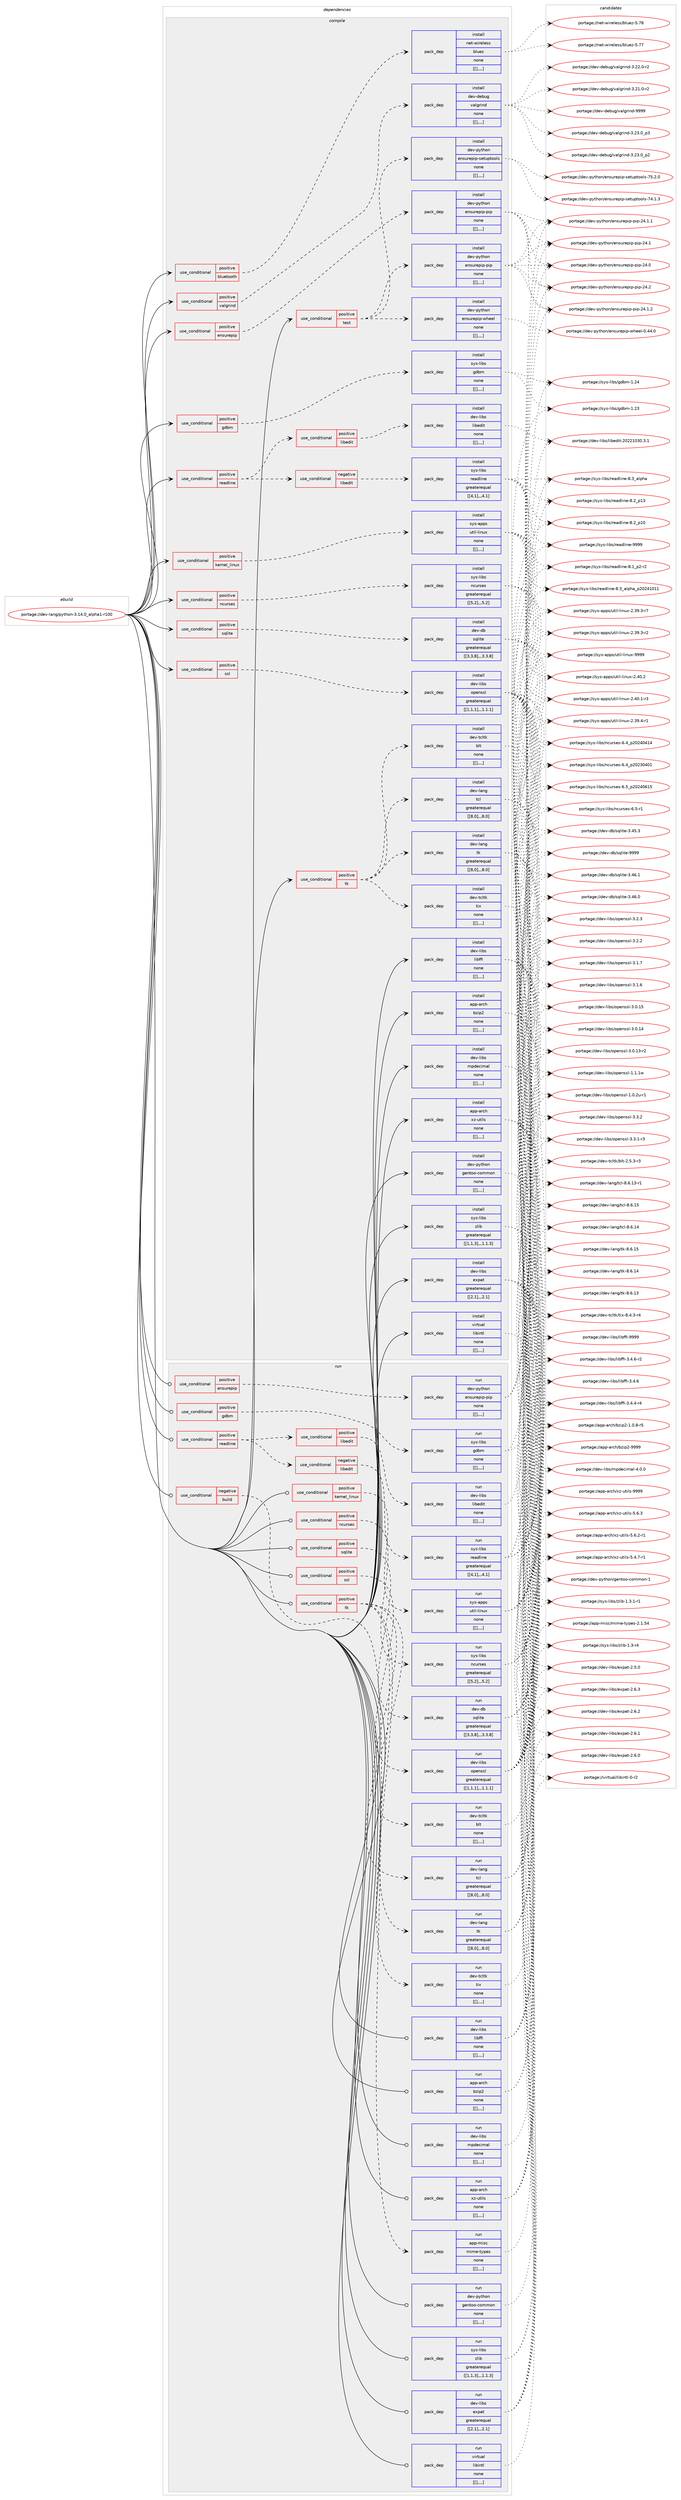 digraph prolog {

# *************
# Graph options
# *************

newrank=true;
concentrate=true;
compound=true;
graph [rankdir=LR,fontname=Helvetica,fontsize=10,ranksep=1.5];#, ranksep=2.5, nodesep=0.2];
edge  [arrowhead=vee];
node  [fontname=Helvetica,fontsize=10];

# **********
# The ebuild
# **********

subgraph cluster_leftcol {
color=gray;
label=<<i>ebuild</i>>;
id [label="portage://dev-lang/python-3.14.0_alpha1-r100", color=red, width=4, href="../dev-lang/python-3.14.0_alpha1-r100.svg"];
}

# ****************
# The dependencies
# ****************

subgraph cluster_midcol {
color=gray;
label=<<i>dependencies</i>>;
subgraph cluster_compile {
fillcolor="#eeeeee";
style=filled;
label=<<i>compile</i>>;
subgraph cond25123 {
dependency104529 [label=<<TABLE BORDER="0" CELLBORDER="1" CELLSPACING="0" CELLPADDING="4"><TR><TD ROWSPAN="3" CELLPADDING="10">use_conditional</TD></TR><TR><TD>positive</TD></TR><TR><TD>bluetooth</TD></TR></TABLE>>, shape=none, color=red];
subgraph pack78260 {
dependency104544 [label=<<TABLE BORDER="0" CELLBORDER="1" CELLSPACING="0" CELLPADDING="4" WIDTH="220"><TR><TD ROWSPAN="6" CELLPADDING="30">pack_dep</TD></TR><TR><TD WIDTH="110">install</TD></TR><TR><TD>net-wireless</TD></TR><TR><TD>bluez</TD></TR><TR><TD>none</TD></TR><TR><TD>[[],,,,]</TD></TR></TABLE>>, shape=none, color=blue];
}
dependency104529:e -> dependency104544:w [weight=20,style="dashed",arrowhead="vee"];
}
id:e -> dependency104529:w [weight=20,style="solid",arrowhead="vee"];
subgraph cond25145 {
dependency104585 [label=<<TABLE BORDER="0" CELLBORDER="1" CELLSPACING="0" CELLPADDING="4"><TR><TD ROWSPAN="3" CELLPADDING="10">use_conditional</TD></TR><TR><TD>positive</TD></TR><TR><TD>ensurepip</TD></TR></TABLE>>, shape=none, color=red];
subgraph pack78302 {
dependency104636 [label=<<TABLE BORDER="0" CELLBORDER="1" CELLSPACING="0" CELLPADDING="4" WIDTH="220"><TR><TD ROWSPAN="6" CELLPADDING="30">pack_dep</TD></TR><TR><TD WIDTH="110">install</TD></TR><TR><TD>dev-python</TD></TR><TR><TD>ensurepip-pip</TD></TR><TR><TD>none</TD></TR><TR><TD>[[],,,,]</TD></TR></TABLE>>, shape=none, color=blue];
}
dependency104585:e -> dependency104636:w [weight=20,style="dashed",arrowhead="vee"];
}
id:e -> dependency104585:w [weight=20,style="solid",arrowhead="vee"];
subgraph cond25192 {
dependency104711 [label=<<TABLE BORDER="0" CELLBORDER="1" CELLSPACING="0" CELLPADDING="4"><TR><TD ROWSPAN="3" CELLPADDING="10">use_conditional</TD></TR><TR><TD>positive</TD></TR><TR><TD>gdbm</TD></TR></TABLE>>, shape=none, color=red];
subgraph pack78368 {
dependency104719 [label=<<TABLE BORDER="0" CELLBORDER="1" CELLSPACING="0" CELLPADDING="4" WIDTH="220"><TR><TD ROWSPAN="6" CELLPADDING="30">pack_dep</TD></TR><TR><TD WIDTH="110">install</TD></TR><TR><TD>sys-libs</TD></TR><TR><TD>gdbm</TD></TR><TR><TD>none</TD></TR><TR><TD>[[],,,,]</TD></TR></TABLE>>, shape=none, color=blue];
}
dependency104711:e -> dependency104719:w [weight=20,style="dashed",arrowhead="vee"];
}
id:e -> dependency104711:w [weight=20,style="solid",arrowhead="vee"];
subgraph cond25216 {
dependency104772 [label=<<TABLE BORDER="0" CELLBORDER="1" CELLSPACING="0" CELLPADDING="4"><TR><TD ROWSPAN="3" CELLPADDING="10">use_conditional</TD></TR><TR><TD>positive</TD></TR><TR><TD>kernel_linux</TD></TR></TABLE>>, shape=none, color=red];
subgraph pack78409 {
dependency104818 [label=<<TABLE BORDER="0" CELLBORDER="1" CELLSPACING="0" CELLPADDING="4" WIDTH="220"><TR><TD ROWSPAN="6" CELLPADDING="30">pack_dep</TD></TR><TR><TD WIDTH="110">install</TD></TR><TR><TD>sys-apps</TD></TR><TR><TD>util-linux</TD></TR><TR><TD>none</TD></TR><TR><TD>[[],,,,]</TD></TR></TABLE>>, shape=none, color=blue];
}
dependency104772:e -> dependency104818:w [weight=20,style="dashed",arrowhead="vee"];
}
id:e -> dependency104772:w [weight=20,style="solid",arrowhead="vee"];
subgraph cond25243 {
dependency104896 [label=<<TABLE BORDER="0" CELLBORDER="1" CELLSPACING="0" CELLPADDING="4"><TR><TD ROWSPAN="3" CELLPADDING="10">use_conditional</TD></TR><TR><TD>positive</TD></TR><TR><TD>ncurses</TD></TR></TABLE>>, shape=none, color=red];
subgraph pack78490 {
dependency104937 [label=<<TABLE BORDER="0" CELLBORDER="1" CELLSPACING="0" CELLPADDING="4" WIDTH="220"><TR><TD ROWSPAN="6" CELLPADDING="30">pack_dep</TD></TR><TR><TD WIDTH="110">install</TD></TR><TR><TD>sys-libs</TD></TR><TR><TD>ncurses</TD></TR><TR><TD>greaterequal</TD></TR><TR><TD>[[5,2],,,5.2]</TD></TR></TABLE>>, shape=none, color=blue];
}
dependency104896:e -> dependency104937:w [weight=20,style="dashed",arrowhead="vee"];
}
id:e -> dependency104896:w [weight=20,style="solid",arrowhead="vee"];
subgraph cond25320 {
dependency105026 [label=<<TABLE BORDER="0" CELLBORDER="1" CELLSPACING="0" CELLPADDING="4"><TR><TD ROWSPAN="3" CELLPADDING="10">use_conditional</TD></TR><TR><TD>positive</TD></TR><TR><TD>readline</TD></TR></TABLE>>, shape=none, color=red];
subgraph cond25333 {
dependency105111 [label=<<TABLE BORDER="0" CELLBORDER="1" CELLSPACING="0" CELLPADDING="4"><TR><TD ROWSPAN="3" CELLPADDING="10">use_conditional</TD></TR><TR><TD>negative</TD></TR><TR><TD>libedit</TD></TR></TABLE>>, shape=none, color=red];
subgraph pack78600 {
dependency105155 [label=<<TABLE BORDER="0" CELLBORDER="1" CELLSPACING="0" CELLPADDING="4" WIDTH="220"><TR><TD ROWSPAN="6" CELLPADDING="30">pack_dep</TD></TR><TR><TD WIDTH="110">install</TD></TR><TR><TD>sys-libs</TD></TR><TR><TD>readline</TD></TR><TR><TD>greaterequal</TD></TR><TR><TD>[[4,1],,,4.1]</TD></TR></TABLE>>, shape=none, color=blue];
}
dependency105111:e -> dependency105155:w [weight=20,style="dashed",arrowhead="vee"];
}
dependency105026:e -> dependency105111:w [weight=20,style="dashed",arrowhead="vee"];
subgraph cond25411 {
dependency105231 [label=<<TABLE BORDER="0" CELLBORDER="1" CELLSPACING="0" CELLPADDING="4"><TR><TD ROWSPAN="3" CELLPADDING="10">use_conditional</TD></TR><TR><TD>positive</TD></TR><TR><TD>libedit</TD></TR></TABLE>>, shape=none, color=red];
subgraph pack78658 {
dependency105256 [label=<<TABLE BORDER="0" CELLBORDER="1" CELLSPACING="0" CELLPADDING="4" WIDTH="220"><TR><TD ROWSPAN="6" CELLPADDING="30">pack_dep</TD></TR><TR><TD WIDTH="110">install</TD></TR><TR><TD>dev-libs</TD></TR><TR><TD>libedit</TD></TR><TR><TD>none</TD></TR><TR><TD>[[],,,,]</TD></TR></TABLE>>, shape=none, color=blue];
}
dependency105231:e -> dependency105256:w [weight=20,style="dashed",arrowhead="vee"];
}
dependency105026:e -> dependency105231:w [weight=20,style="dashed",arrowhead="vee"];
}
id:e -> dependency105026:w [weight=20,style="solid",arrowhead="vee"];
subgraph cond25434 {
dependency105281 [label=<<TABLE BORDER="0" CELLBORDER="1" CELLSPACING="0" CELLPADDING="4"><TR><TD ROWSPAN="3" CELLPADDING="10">use_conditional</TD></TR><TR><TD>positive</TD></TR><TR><TD>sqlite</TD></TR></TABLE>>, shape=none, color=red];
subgraph pack78672 {
dependency105320 [label=<<TABLE BORDER="0" CELLBORDER="1" CELLSPACING="0" CELLPADDING="4" WIDTH="220"><TR><TD ROWSPAN="6" CELLPADDING="30">pack_dep</TD></TR><TR><TD WIDTH="110">install</TD></TR><TR><TD>dev-db</TD></TR><TR><TD>sqlite</TD></TR><TR><TD>greaterequal</TD></TR><TR><TD>[[3,3,8],,,3.3.8]</TD></TR></TABLE>>, shape=none, color=blue];
}
dependency105281:e -> dependency105320:w [weight=20,style="dashed",arrowhead="vee"];
}
id:e -> dependency105281:w [weight=20,style="solid",arrowhead="vee"];
subgraph cond25460 {
dependency105384 [label=<<TABLE BORDER="0" CELLBORDER="1" CELLSPACING="0" CELLPADDING="4"><TR><TD ROWSPAN="3" CELLPADDING="10">use_conditional</TD></TR><TR><TD>positive</TD></TR><TR><TD>ssl</TD></TR></TABLE>>, shape=none, color=red];
subgraph pack78767 {
dependency105432 [label=<<TABLE BORDER="0" CELLBORDER="1" CELLSPACING="0" CELLPADDING="4" WIDTH="220"><TR><TD ROWSPAN="6" CELLPADDING="30">pack_dep</TD></TR><TR><TD WIDTH="110">install</TD></TR><TR><TD>dev-libs</TD></TR><TR><TD>openssl</TD></TR><TR><TD>greaterequal</TD></TR><TR><TD>[[1,1,1],,,1.1.1]</TD></TR></TABLE>>, shape=none, color=blue];
}
dependency105384:e -> dependency105432:w [weight=20,style="dashed",arrowhead="vee"];
}
id:e -> dependency105384:w [weight=20,style="solid",arrowhead="vee"];
subgraph cond25507 {
dependency105469 [label=<<TABLE BORDER="0" CELLBORDER="1" CELLSPACING="0" CELLPADDING="4"><TR><TD ROWSPAN="3" CELLPADDING="10">use_conditional</TD></TR><TR><TD>positive</TD></TR><TR><TD>test</TD></TR></TABLE>>, shape=none, color=red];
subgraph pack78794 {
dependency105474 [label=<<TABLE BORDER="0" CELLBORDER="1" CELLSPACING="0" CELLPADDING="4" WIDTH="220"><TR><TD ROWSPAN="6" CELLPADDING="30">pack_dep</TD></TR><TR><TD WIDTH="110">install</TD></TR><TR><TD>dev-python</TD></TR><TR><TD>ensurepip-pip</TD></TR><TR><TD>none</TD></TR><TR><TD>[[],,,,]</TD></TR></TABLE>>, shape=none, color=blue];
}
dependency105469:e -> dependency105474:w [weight=20,style="dashed",arrowhead="vee"];
subgraph pack78807 {
dependency105556 [label=<<TABLE BORDER="0" CELLBORDER="1" CELLSPACING="0" CELLPADDING="4" WIDTH="220"><TR><TD ROWSPAN="6" CELLPADDING="30">pack_dep</TD></TR><TR><TD WIDTH="110">install</TD></TR><TR><TD>dev-python</TD></TR><TR><TD>ensurepip-setuptools</TD></TR><TR><TD>none</TD></TR><TR><TD>[[],,,,]</TD></TR></TABLE>>, shape=none, color=blue];
}
dependency105469:e -> dependency105556:w [weight=20,style="dashed",arrowhead="vee"];
subgraph pack78946 {
dependency105714 [label=<<TABLE BORDER="0" CELLBORDER="1" CELLSPACING="0" CELLPADDING="4" WIDTH="220"><TR><TD ROWSPAN="6" CELLPADDING="30">pack_dep</TD></TR><TR><TD WIDTH="110">install</TD></TR><TR><TD>dev-python</TD></TR><TR><TD>ensurepip-wheel</TD></TR><TR><TD>none</TD></TR><TR><TD>[[],,,,]</TD></TR></TABLE>>, shape=none, color=blue];
}
dependency105469:e -> dependency105714:w [weight=20,style="dashed",arrowhead="vee"];
}
id:e -> dependency105469:w [weight=20,style="solid",arrowhead="vee"];
subgraph cond25606 {
dependency105782 [label=<<TABLE BORDER="0" CELLBORDER="1" CELLSPACING="0" CELLPADDING="4"><TR><TD ROWSPAN="3" CELLPADDING="10">use_conditional</TD></TR><TR><TD>positive</TD></TR><TR><TD>tk</TD></TR></TABLE>>, shape=none, color=red];
subgraph pack79011 {
dependency105785 [label=<<TABLE BORDER="0" CELLBORDER="1" CELLSPACING="0" CELLPADDING="4" WIDTH="220"><TR><TD ROWSPAN="6" CELLPADDING="30">pack_dep</TD></TR><TR><TD WIDTH="110">install</TD></TR><TR><TD>dev-lang</TD></TR><TR><TD>tcl</TD></TR><TR><TD>greaterequal</TD></TR><TR><TD>[[8,0],,,8.0]</TD></TR></TABLE>>, shape=none, color=blue];
}
dependency105782:e -> dependency105785:w [weight=20,style="dashed",arrowhead="vee"];
subgraph pack79015 {
dependency105854 [label=<<TABLE BORDER="0" CELLBORDER="1" CELLSPACING="0" CELLPADDING="4" WIDTH="220"><TR><TD ROWSPAN="6" CELLPADDING="30">pack_dep</TD></TR><TR><TD WIDTH="110">install</TD></TR><TR><TD>dev-lang</TD></TR><TR><TD>tk</TD></TR><TR><TD>greaterequal</TD></TR><TR><TD>[[8,0],,,8.0]</TD></TR></TABLE>>, shape=none, color=blue];
}
dependency105782:e -> dependency105854:w [weight=20,style="dashed",arrowhead="vee"];
subgraph pack79067 {
dependency105883 [label=<<TABLE BORDER="0" CELLBORDER="1" CELLSPACING="0" CELLPADDING="4" WIDTH="220"><TR><TD ROWSPAN="6" CELLPADDING="30">pack_dep</TD></TR><TR><TD WIDTH="110">install</TD></TR><TR><TD>dev-tcltk</TD></TR><TR><TD>blt</TD></TR><TR><TD>none</TD></TR><TR><TD>[[],,,,]</TD></TR></TABLE>>, shape=none, color=blue];
}
dependency105782:e -> dependency105883:w [weight=20,style="dashed",arrowhead="vee"];
subgraph pack79083 {
dependency105953 [label=<<TABLE BORDER="0" CELLBORDER="1" CELLSPACING="0" CELLPADDING="4" WIDTH="220"><TR><TD ROWSPAN="6" CELLPADDING="30">pack_dep</TD></TR><TR><TD WIDTH="110">install</TD></TR><TR><TD>dev-tcltk</TD></TR><TR><TD>tix</TD></TR><TR><TD>none</TD></TR><TR><TD>[[],,,,]</TD></TR></TABLE>>, shape=none, color=blue];
}
dependency105782:e -> dependency105953:w [weight=20,style="dashed",arrowhead="vee"];
}
id:e -> dependency105782:w [weight=20,style="solid",arrowhead="vee"];
subgraph cond25667 {
dependency105989 [label=<<TABLE BORDER="0" CELLBORDER="1" CELLSPACING="0" CELLPADDING="4"><TR><TD ROWSPAN="3" CELLPADDING="10">use_conditional</TD></TR><TR><TD>positive</TD></TR><TR><TD>valgrind</TD></TR></TABLE>>, shape=none, color=red];
subgraph pack79161 {
dependency106009 [label=<<TABLE BORDER="0" CELLBORDER="1" CELLSPACING="0" CELLPADDING="4" WIDTH="220"><TR><TD ROWSPAN="6" CELLPADDING="30">pack_dep</TD></TR><TR><TD WIDTH="110">install</TD></TR><TR><TD>dev-debug</TD></TR><TR><TD>valgrind</TD></TR><TR><TD>none</TD></TR><TR><TD>[[],,,,]</TD></TR></TABLE>>, shape=none, color=blue];
}
dependency105989:e -> dependency106009:w [weight=20,style="dashed",arrowhead="vee"];
}
id:e -> dependency105989:w [weight=20,style="solid",arrowhead="vee"];
subgraph pack79166 {
dependency106020 [label=<<TABLE BORDER="0" CELLBORDER="1" CELLSPACING="0" CELLPADDING="4" WIDTH="220"><TR><TD ROWSPAN="6" CELLPADDING="30">pack_dep</TD></TR><TR><TD WIDTH="110">install</TD></TR><TR><TD>app-arch</TD></TR><TR><TD>bzip2</TD></TR><TR><TD>none</TD></TR><TR><TD>[[],,,,]</TD></TR></TABLE>>, shape=none, color=blue];
}
id:e -> dependency106020:w [weight=20,style="solid",arrowhead="vee"];
subgraph pack79171 {
dependency106047 [label=<<TABLE BORDER="0" CELLBORDER="1" CELLSPACING="0" CELLPADDING="4" WIDTH="220"><TR><TD ROWSPAN="6" CELLPADDING="30">pack_dep</TD></TR><TR><TD WIDTH="110">install</TD></TR><TR><TD>app-arch</TD></TR><TR><TD>xz-utils</TD></TR><TR><TD>none</TD></TR><TR><TD>[[],,,,]</TD></TR></TABLE>>, shape=none, color=blue];
}
id:e -> dependency106047:w [weight=20,style="solid",arrowhead="vee"];
subgraph pack79246 {
dependency106141 [label=<<TABLE BORDER="0" CELLBORDER="1" CELLSPACING="0" CELLPADDING="4" WIDTH="220"><TR><TD ROWSPAN="6" CELLPADDING="30">pack_dep</TD></TR><TR><TD WIDTH="110">install</TD></TR><TR><TD>dev-libs</TD></TR><TR><TD>expat</TD></TR><TR><TD>greaterequal</TD></TR><TR><TD>[[2,1],,,2.1]</TD></TR></TABLE>>, shape=none, color=blue];
}
id:e -> dependency106141:w [weight=20,style="solid",arrowhead="vee"];
subgraph pack79250 {
dependency106149 [label=<<TABLE BORDER="0" CELLBORDER="1" CELLSPACING="0" CELLPADDING="4" WIDTH="220"><TR><TD ROWSPAN="6" CELLPADDING="30">pack_dep</TD></TR><TR><TD WIDTH="110">install</TD></TR><TR><TD>dev-libs</TD></TR><TR><TD>libffi</TD></TR><TR><TD>none</TD></TR><TR><TD>[[],,,,]</TD></TR></TABLE>>, shape=none, color=blue];
}
id:e -> dependency106149:w [weight=20,style="solid",arrowhead="vee"];
subgraph pack79256 {
dependency106156 [label=<<TABLE BORDER="0" CELLBORDER="1" CELLSPACING="0" CELLPADDING="4" WIDTH="220"><TR><TD ROWSPAN="6" CELLPADDING="30">pack_dep</TD></TR><TR><TD WIDTH="110">install</TD></TR><TR><TD>dev-libs</TD></TR><TR><TD>mpdecimal</TD></TR><TR><TD>none</TD></TR><TR><TD>[[],,,,]</TD></TR></TABLE>>, shape=none, color=blue];
}
id:e -> dependency106156:w [weight=20,style="solid",arrowhead="vee"];
subgraph pack79270 {
dependency106221 [label=<<TABLE BORDER="0" CELLBORDER="1" CELLSPACING="0" CELLPADDING="4" WIDTH="220"><TR><TD ROWSPAN="6" CELLPADDING="30">pack_dep</TD></TR><TR><TD WIDTH="110">install</TD></TR><TR><TD>dev-python</TD></TR><TR><TD>gentoo-common</TD></TR><TR><TD>none</TD></TR><TR><TD>[[],,,,]</TD></TR></TABLE>>, shape=none, color=blue];
}
id:e -> dependency106221:w [weight=20,style="solid",arrowhead="vee"];
subgraph pack79330 {
dependency106292 [label=<<TABLE BORDER="0" CELLBORDER="1" CELLSPACING="0" CELLPADDING="4" WIDTH="220"><TR><TD ROWSPAN="6" CELLPADDING="30">pack_dep</TD></TR><TR><TD WIDTH="110">install</TD></TR><TR><TD>sys-libs</TD></TR><TR><TD>zlib</TD></TR><TR><TD>greaterequal</TD></TR><TR><TD>[[1,1,3],,,1.1.3]</TD></TR></TABLE>>, shape=none, color=blue];
}
id:e -> dependency106292:w [weight=20,style="solid",arrowhead="vee"];
subgraph pack79338 {
dependency106302 [label=<<TABLE BORDER="0" CELLBORDER="1" CELLSPACING="0" CELLPADDING="4" WIDTH="220"><TR><TD ROWSPAN="6" CELLPADDING="30">pack_dep</TD></TR><TR><TD WIDTH="110">install</TD></TR><TR><TD>virtual</TD></TR><TR><TD>libintl</TD></TR><TR><TD>none</TD></TR><TR><TD>[[],,,,]</TD></TR></TABLE>>, shape=none, color=blue];
}
id:e -> dependency106302:w [weight=20,style="solid",arrowhead="vee"];
}
subgraph cluster_compileandrun {
fillcolor="#eeeeee";
style=filled;
label=<<i>compile and run</i>>;
}
subgraph cluster_run {
fillcolor="#eeeeee";
style=filled;
label=<<i>run</i>>;
subgraph cond25798 {
dependency106310 [label=<<TABLE BORDER="0" CELLBORDER="1" CELLSPACING="0" CELLPADDING="4"><TR><TD ROWSPAN="3" CELLPADDING="10">use_conditional</TD></TR><TR><TD>negative</TD></TR><TR><TD>build</TD></TR></TABLE>>, shape=none, color=red];
subgraph pack79347 {
dependency106412 [label=<<TABLE BORDER="0" CELLBORDER="1" CELLSPACING="0" CELLPADDING="4" WIDTH="220"><TR><TD ROWSPAN="6" CELLPADDING="30">pack_dep</TD></TR><TR><TD WIDTH="110">run</TD></TR><TR><TD>app-misc</TD></TR><TR><TD>mime-types</TD></TR><TR><TD>none</TD></TR><TR><TD>[[],,,,]</TD></TR></TABLE>>, shape=none, color=blue];
}
dependency106310:e -> dependency106412:w [weight=20,style="dashed",arrowhead="vee"];
}
id:e -> dependency106310:w [weight=20,style="solid",arrowhead="odot"];
subgraph cond25859 {
dependency106488 [label=<<TABLE BORDER="0" CELLBORDER="1" CELLSPACING="0" CELLPADDING="4"><TR><TD ROWSPAN="3" CELLPADDING="10">use_conditional</TD></TR><TR><TD>positive</TD></TR><TR><TD>ensurepip</TD></TR></TABLE>>, shape=none, color=red];
subgraph pack79475 {
dependency106537 [label=<<TABLE BORDER="0" CELLBORDER="1" CELLSPACING="0" CELLPADDING="4" WIDTH="220"><TR><TD ROWSPAN="6" CELLPADDING="30">pack_dep</TD></TR><TR><TD WIDTH="110">run</TD></TR><TR><TD>dev-python</TD></TR><TR><TD>ensurepip-pip</TD></TR><TR><TD>none</TD></TR><TR><TD>[[],,,,]</TD></TR></TABLE>>, shape=none, color=blue];
}
dependency106488:e -> dependency106537:w [weight=20,style="dashed",arrowhead="vee"];
}
id:e -> dependency106488:w [weight=20,style="solid",arrowhead="odot"];
subgraph cond25899 {
dependency106542 [label=<<TABLE BORDER="0" CELLBORDER="1" CELLSPACING="0" CELLPADDING="4"><TR><TD ROWSPAN="3" CELLPADDING="10">use_conditional</TD></TR><TR><TD>positive</TD></TR><TR><TD>gdbm</TD></TR></TABLE>>, shape=none, color=red];
subgraph pack79480 {
dependency106666 [label=<<TABLE BORDER="0" CELLBORDER="1" CELLSPACING="0" CELLPADDING="4" WIDTH="220"><TR><TD ROWSPAN="6" CELLPADDING="30">pack_dep</TD></TR><TR><TD WIDTH="110">run</TD></TR><TR><TD>sys-libs</TD></TR><TR><TD>gdbm</TD></TR><TR><TD>none</TD></TR><TR><TD>[[],,,,]</TD></TR></TABLE>>, shape=none, color=blue];
}
dependency106542:e -> dependency106666:w [weight=20,style="dashed",arrowhead="vee"];
}
id:e -> dependency106542:w [weight=20,style="solid",arrowhead="odot"];
subgraph cond25978 {
dependency106840 [label=<<TABLE BORDER="0" CELLBORDER="1" CELLSPACING="0" CELLPADDING="4"><TR><TD ROWSPAN="3" CELLPADDING="10">use_conditional</TD></TR><TR><TD>positive</TD></TR><TR><TD>kernel_linux</TD></TR></TABLE>>, shape=none, color=red];
subgraph pack79693 {
dependency106888 [label=<<TABLE BORDER="0" CELLBORDER="1" CELLSPACING="0" CELLPADDING="4" WIDTH="220"><TR><TD ROWSPAN="6" CELLPADDING="30">pack_dep</TD></TR><TR><TD WIDTH="110">run</TD></TR><TR><TD>sys-apps</TD></TR><TR><TD>util-linux</TD></TR><TR><TD>none</TD></TR><TR><TD>[[],,,,]</TD></TR></TABLE>>, shape=none, color=blue];
}
dependency106840:e -> dependency106888:w [weight=20,style="dashed",arrowhead="vee"];
}
id:e -> dependency106840:w [weight=20,style="solid",arrowhead="odot"];
subgraph cond26039 {
dependency106919 [label=<<TABLE BORDER="0" CELLBORDER="1" CELLSPACING="0" CELLPADDING="4"><TR><TD ROWSPAN="3" CELLPADDING="10">use_conditional</TD></TR><TR><TD>positive</TD></TR><TR><TD>ncurses</TD></TR></TABLE>>, shape=none, color=red];
subgraph pack79758 {
dependency107017 [label=<<TABLE BORDER="0" CELLBORDER="1" CELLSPACING="0" CELLPADDING="4" WIDTH="220"><TR><TD ROWSPAN="6" CELLPADDING="30">pack_dep</TD></TR><TR><TD WIDTH="110">run</TD></TR><TR><TD>sys-libs</TD></TR><TR><TD>ncurses</TD></TR><TR><TD>greaterequal</TD></TR><TR><TD>[[5,2],,,5.2]</TD></TR></TABLE>>, shape=none, color=blue];
}
dependency106919:e -> dependency107017:w [weight=20,style="dashed",arrowhead="vee"];
}
id:e -> dependency106919:w [weight=20,style="solid",arrowhead="odot"];
subgraph cond26089 {
dependency107049 [label=<<TABLE BORDER="0" CELLBORDER="1" CELLSPACING="0" CELLPADDING="4"><TR><TD ROWSPAN="3" CELLPADDING="10">use_conditional</TD></TR><TR><TD>positive</TD></TR><TR><TD>readline</TD></TR></TABLE>>, shape=none, color=red];
subgraph cond26103 {
dependency107097 [label=<<TABLE BORDER="0" CELLBORDER="1" CELLSPACING="0" CELLPADDING="4"><TR><TD ROWSPAN="3" CELLPADDING="10">use_conditional</TD></TR><TR><TD>negative</TD></TR><TR><TD>libedit</TD></TR></TABLE>>, shape=none, color=red];
subgraph pack79858 {
dependency107236 [label=<<TABLE BORDER="0" CELLBORDER="1" CELLSPACING="0" CELLPADDING="4" WIDTH="220"><TR><TD ROWSPAN="6" CELLPADDING="30">pack_dep</TD></TR><TR><TD WIDTH="110">run</TD></TR><TR><TD>sys-libs</TD></TR><TR><TD>readline</TD></TR><TR><TD>greaterequal</TD></TR><TR><TD>[[4,1],,,4.1]</TD></TR></TABLE>>, shape=none, color=blue];
}
dependency107097:e -> dependency107236:w [weight=20,style="dashed",arrowhead="vee"];
}
dependency107049:e -> dependency107097:w [weight=20,style="dashed",arrowhead="vee"];
subgraph cond26168 {
dependency107278 [label=<<TABLE BORDER="0" CELLBORDER="1" CELLSPACING="0" CELLPADDING="4"><TR><TD ROWSPAN="3" CELLPADDING="10">use_conditional</TD></TR><TR><TD>positive</TD></TR><TR><TD>libedit</TD></TR></TABLE>>, shape=none, color=red];
subgraph pack79932 {
dependency107281 [label=<<TABLE BORDER="0" CELLBORDER="1" CELLSPACING="0" CELLPADDING="4" WIDTH="220"><TR><TD ROWSPAN="6" CELLPADDING="30">pack_dep</TD></TR><TR><TD WIDTH="110">run</TD></TR><TR><TD>dev-libs</TD></TR><TR><TD>libedit</TD></TR><TR><TD>none</TD></TR><TR><TD>[[],,,,]</TD></TR></TABLE>>, shape=none, color=blue];
}
dependency107278:e -> dependency107281:w [weight=20,style="dashed",arrowhead="vee"];
}
dependency107049:e -> dependency107278:w [weight=20,style="dashed",arrowhead="vee"];
}
id:e -> dependency107049:w [weight=20,style="solid",arrowhead="odot"];
subgraph cond26192 {
dependency107328 [label=<<TABLE BORDER="0" CELLBORDER="1" CELLSPACING="0" CELLPADDING="4"><TR><TD ROWSPAN="3" CELLPADDING="10">use_conditional</TD></TR><TR><TD>positive</TD></TR><TR><TD>sqlite</TD></TR></TABLE>>, shape=none, color=red];
subgraph pack79967 {
dependency107359 [label=<<TABLE BORDER="0" CELLBORDER="1" CELLSPACING="0" CELLPADDING="4" WIDTH="220"><TR><TD ROWSPAN="6" CELLPADDING="30">pack_dep</TD></TR><TR><TD WIDTH="110">run</TD></TR><TR><TD>dev-db</TD></TR><TR><TD>sqlite</TD></TR><TR><TD>greaterequal</TD></TR><TR><TD>[[3,3,8],,,3.3.8]</TD></TR></TABLE>>, shape=none, color=blue];
}
dependency107328:e -> dependency107359:w [weight=20,style="dashed",arrowhead="vee"];
}
id:e -> dependency107328:w [weight=20,style="solid",arrowhead="odot"];
subgraph cond26213 {
dependency107363 [label=<<TABLE BORDER="0" CELLBORDER="1" CELLSPACING="0" CELLPADDING="4"><TR><TD ROWSPAN="3" CELLPADDING="10">use_conditional</TD></TR><TR><TD>positive</TD></TR><TR><TD>ssl</TD></TR></TABLE>>, shape=none, color=red];
subgraph pack80014 {
dependency107435 [label=<<TABLE BORDER="0" CELLBORDER="1" CELLSPACING="0" CELLPADDING="4" WIDTH="220"><TR><TD ROWSPAN="6" CELLPADDING="30">pack_dep</TD></TR><TR><TD WIDTH="110">run</TD></TR><TR><TD>dev-libs</TD></TR><TR><TD>openssl</TD></TR><TR><TD>greaterequal</TD></TR><TR><TD>[[1,1,1],,,1.1.1]</TD></TR></TABLE>>, shape=none, color=blue];
}
dependency107363:e -> dependency107435:w [weight=20,style="dashed",arrowhead="vee"];
}
id:e -> dependency107363:w [weight=20,style="solid",arrowhead="odot"];
subgraph cond26244 {
dependency107462 [label=<<TABLE BORDER="0" CELLBORDER="1" CELLSPACING="0" CELLPADDING="4"><TR><TD ROWSPAN="3" CELLPADDING="10">use_conditional</TD></TR><TR><TD>positive</TD></TR><TR><TD>tk</TD></TR></TABLE>>, shape=none, color=red];
subgraph pack80044 {
dependency107503 [label=<<TABLE BORDER="0" CELLBORDER="1" CELLSPACING="0" CELLPADDING="4" WIDTH="220"><TR><TD ROWSPAN="6" CELLPADDING="30">pack_dep</TD></TR><TR><TD WIDTH="110">run</TD></TR><TR><TD>dev-lang</TD></TR><TR><TD>tcl</TD></TR><TR><TD>greaterequal</TD></TR><TR><TD>[[8,0],,,8.0]</TD></TR></TABLE>>, shape=none, color=blue];
}
dependency107462:e -> dependency107503:w [weight=20,style="dashed",arrowhead="vee"];
subgraph pack80058 {
dependency107508 [label=<<TABLE BORDER="0" CELLBORDER="1" CELLSPACING="0" CELLPADDING="4" WIDTH="220"><TR><TD ROWSPAN="6" CELLPADDING="30">pack_dep</TD></TR><TR><TD WIDTH="110">run</TD></TR><TR><TD>dev-lang</TD></TR><TR><TD>tk</TD></TR><TR><TD>greaterequal</TD></TR><TR><TD>[[8,0],,,8.0]</TD></TR></TABLE>>, shape=none, color=blue];
}
dependency107462:e -> dependency107508:w [weight=20,style="dashed",arrowhead="vee"];
subgraph pack80063 {
dependency107515 [label=<<TABLE BORDER="0" CELLBORDER="1" CELLSPACING="0" CELLPADDING="4" WIDTH="220"><TR><TD ROWSPAN="6" CELLPADDING="30">pack_dep</TD></TR><TR><TD WIDTH="110">run</TD></TR><TR><TD>dev-tcltk</TD></TR><TR><TD>blt</TD></TR><TR><TD>none</TD></TR><TR><TD>[[],,,,]</TD></TR></TABLE>>, shape=none, color=blue];
}
dependency107462:e -> dependency107515:w [weight=20,style="dashed",arrowhead="vee"];
subgraph pack80090 {
dependency107559 [label=<<TABLE BORDER="0" CELLBORDER="1" CELLSPACING="0" CELLPADDING="4" WIDTH="220"><TR><TD ROWSPAN="6" CELLPADDING="30">pack_dep</TD></TR><TR><TD WIDTH="110">run</TD></TR><TR><TD>dev-tcltk</TD></TR><TR><TD>tix</TD></TR><TR><TD>none</TD></TR><TR><TD>[[],,,,]</TD></TR></TABLE>>, shape=none, color=blue];
}
dependency107462:e -> dependency107559:w [weight=20,style="dashed",arrowhead="vee"];
}
id:e -> dependency107462:w [weight=20,style="solid",arrowhead="odot"];
subgraph pack80095 {
dependency107564 [label=<<TABLE BORDER="0" CELLBORDER="1" CELLSPACING="0" CELLPADDING="4" WIDTH="220"><TR><TD ROWSPAN="6" CELLPADDING="30">pack_dep</TD></TR><TR><TD WIDTH="110">run</TD></TR><TR><TD>app-arch</TD></TR><TR><TD>bzip2</TD></TR><TR><TD>none</TD></TR><TR><TD>[[],,,,]</TD></TR></TABLE>>, shape=none, color=blue];
}
id:e -> dependency107564:w [weight=20,style="solid",arrowhead="odot"];
subgraph pack80099 {
dependency107589 [label=<<TABLE BORDER="0" CELLBORDER="1" CELLSPACING="0" CELLPADDING="4" WIDTH="220"><TR><TD ROWSPAN="6" CELLPADDING="30">pack_dep</TD></TR><TR><TD WIDTH="110">run</TD></TR><TR><TD>app-arch</TD></TR><TR><TD>xz-utils</TD></TR><TR><TD>none</TD></TR><TR><TD>[[],,,,]</TD></TR></TABLE>>, shape=none, color=blue];
}
id:e -> dependency107589:w [weight=20,style="solid",arrowhead="odot"];
subgraph pack80112 {
dependency107597 [label=<<TABLE BORDER="0" CELLBORDER="1" CELLSPACING="0" CELLPADDING="4" WIDTH="220"><TR><TD ROWSPAN="6" CELLPADDING="30">pack_dep</TD></TR><TR><TD WIDTH="110">run</TD></TR><TR><TD>dev-libs</TD></TR><TR><TD>expat</TD></TR><TR><TD>greaterequal</TD></TR><TR><TD>[[2,1],,,2.1]</TD></TR></TABLE>>, shape=none, color=blue];
}
id:e -> dependency107597:w [weight=20,style="solid",arrowhead="odot"];
subgraph pack80114 {
dependency107619 [label=<<TABLE BORDER="0" CELLBORDER="1" CELLSPACING="0" CELLPADDING="4" WIDTH="220"><TR><TD ROWSPAN="6" CELLPADDING="30">pack_dep</TD></TR><TR><TD WIDTH="110">run</TD></TR><TR><TD>dev-libs</TD></TR><TR><TD>libffi</TD></TR><TR><TD>none</TD></TR><TR><TD>[[],,,,]</TD></TR></TABLE>>, shape=none, color=blue];
}
id:e -> dependency107619:w [weight=20,style="solid",arrowhead="odot"];
subgraph pack80129 {
dependency107656 [label=<<TABLE BORDER="0" CELLBORDER="1" CELLSPACING="0" CELLPADDING="4" WIDTH="220"><TR><TD ROWSPAN="6" CELLPADDING="30">pack_dep</TD></TR><TR><TD WIDTH="110">run</TD></TR><TR><TD>dev-libs</TD></TR><TR><TD>mpdecimal</TD></TR><TR><TD>none</TD></TR><TR><TD>[[],,,,]</TD></TR></TABLE>>, shape=none, color=blue];
}
id:e -> dependency107656:w [weight=20,style="solid",arrowhead="odot"];
subgraph pack80155 {
dependency107698 [label=<<TABLE BORDER="0" CELLBORDER="1" CELLSPACING="0" CELLPADDING="4" WIDTH="220"><TR><TD ROWSPAN="6" CELLPADDING="30">pack_dep</TD></TR><TR><TD WIDTH="110">run</TD></TR><TR><TD>dev-python</TD></TR><TR><TD>gentoo-common</TD></TR><TR><TD>none</TD></TR><TR><TD>[[],,,,]</TD></TR></TABLE>>, shape=none, color=blue];
}
id:e -> dependency107698:w [weight=20,style="solid",arrowhead="odot"];
subgraph pack80180 {
dependency107703 [label=<<TABLE BORDER="0" CELLBORDER="1" CELLSPACING="0" CELLPADDING="4" WIDTH="220"><TR><TD ROWSPAN="6" CELLPADDING="30">pack_dep</TD></TR><TR><TD WIDTH="110">run</TD></TR><TR><TD>sys-libs</TD></TR><TR><TD>zlib</TD></TR><TR><TD>greaterequal</TD></TR><TR><TD>[[1,1,3],,,1.1.3]</TD></TR></TABLE>>, shape=none, color=blue];
}
id:e -> dependency107703:w [weight=20,style="solid",arrowhead="odot"];
subgraph pack80194 {
dependency107761 [label=<<TABLE BORDER="0" CELLBORDER="1" CELLSPACING="0" CELLPADDING="4" WIDTH="220"><TR><TD ROWSPAN="6" CELLPADDING="30">pack_dep</TD></TR><TR><TD WIDTH="110">run</TD></TR><TR><TD>virtual</TD></TR><TR><TD>libintl</TD></TR><TR><TD>none</TD></TR><TR><TD>[[],,,,]</TD></TR></TABLE>>, shape=none, color=blue];
}
id:e -> dependency107761:w [weight=20,style="solid",arrowhead="odot"];
}
}

# **************
# The candidates
# **************

subgraph cluster_choices {
rank=same;
color=gray;
label=<<i>candidates</i>>;

subgraph choice79068 {
color=black;
nodesep=1;
choice1101011164511910511410110810111511547981081171011224553465556 [label="portage://net-wireless/bluez-5.78", color=red, width=4,href="../net-wireless/bluez-5.78.svg"];
choice1101011164511910511410110810111511547981081171011224553465555 [label="portage://net-wireless/bluez-5.77", color=red, width=4,href="../net-wireless/bluez-5.77.svg"];
dependency104544:e -> choice1101011164511910511410110810111511547981081171011224553465556:w [style=dotted,weight="100"];
dependency104544:e -> choice1101011164511910511410110810111511547981081171011224553465555:w [style=dotted,weight="100"];
}
subgraph choice79100 {
color=black;
nodesep=1;
choice1001011184511212111610411111047101110115117114101112105112451121051124550524650 [label="portage://dev-python/ensurepip-pip-24.2", color=red, width=4,href="../dev-python/ensurepip-pip-24.2.svg"];
choice10010111845112121116104111110471011101151171141011121051124511210511245505246494650 [label="portage://dev-python/ensurepip-pip-24.1.2", color=red, width=4,href="../dev-python/ensurepip-pip-24.1.2.svg"];
choice10010111845112121116104111110471011101151171141011121051124511210511245505246494649 [label="portage://dev-python/ensurepip-pip-24.1.1", color=red, width=4,href="../dev-python/ensurepip-pip-24.1.1.svg"];
choice1001011184511212111610411111047101110115117114101112105112451121051124550524649 [label="portage://dev-python/ensurepip-pip-24.1", color=red, width=4,href="../dev-python/ensurepip-pip-24.1.svg"];
choice1001011184511212111610411111047101110115117114101112105112451121051124550524648 [label="portage://dev-python/ensurepip-pip-24.0", color=red, width=4,href="../dev-python/ensurepip-pip-24.0.svg"];
dependency104636:e -> choice1001011184511212111610411111047101110115117114101112105112451121051124550524650:w [style=dotted,weight="100"];
dependency104636:e -> choice10010111845112121116104111110471011101151171141011121051124511210511245505246494650:w [style=dotted,weight="100"];
dependency104636:e -> choice10010111845112121116104111110471011101151171141011121051124511210511245505246494649:w [style=dotted,weight="100"];
dependency104636:e -> choice1001011184511212111610411111047101110115117114101112105112451121051124550524649:w [style=dotted,weight="100"];
dependency104636:e -> choice1001011184511212111610411111047101110115117114101112105112451121051124550524648:w [style=dotted,weight="100"];
}
subgraph choice79106 {
color=black;
nodesep=1;
choice115121115451081059811547103100981094549465052 [label="portage://sys-libs/gdbm-1.24", color=red, width=4,href="../sys-libs/gdbm-1.24.svg"];
choice115121115451081059811547103100981094549465051 [label="portage://sys-libs/gdbm-1.23", color=red, width=4,href="../sys-libs/gdbm-1.23.svg"];
dependency104719:e -> choice115121115451081059811547103100981094549465052:w [style=dotted,weight="100"];
dependency104719:e -> choice115121115451081059811547103100981094549465051:w [style=dotted,weight="100"];
}
subgraph choice79121 {
color=black;
nodesep=1;
choice115121115459711211211547117116105108451081051101171204557575757 [label="portage://sys-apps/util-linux-9999", color=red, width=4,href="../sys-apps/util-linux-9999.svg"];
choice1151211154597112112115471171161051084510810511011712045504652484650 [label="portage://sys-apps/util-linux-2.40.2", color=red, width=4,href="../sys-apps/util-linux-2.40.2.svg"];
choice11512111545971121121154711711610510845108105110117120455046524846494511451 [label="portage://sys-apps/util-linux-2.40.1-r3", color=red, width=4,href="../sys-apps/util-linux-2.40.1-r3.svg"];
choice11512111545971121121154711711610510845108105110117120455046515746524511449 [label="portage://sys-apps/util-linux-2.39.4-r1", color=red, width=4,href="../sys-apps/util-linux-2.39.4-r1.svg"];
choice11512111545971121121154711711610510845108105110117120455046515746514511455 [label="portage://sys-apps/util-linux-2.39.3-r7", color=red, width=4,href="../sys-apps/util-linux-2.39.3-r7.svg"];
choice11512111545971121121154711711610510845108105110117120455046515746514511450 [label="portage://sys-apps/util-linux-2.39.3-r2", color=red, width=4,href="../sys-apps/util-linux-2.39.3-r2.svg"];
dependency104818:e -> choice115121115459711211211547117116105108451081051101171204557575757:w [style=dotted,weight="100"];
dependency104818:e -> choice1151211154597112112115471171161051084510810511011712045504652484650:w [style=dotted,weight="100"];
dependency104818:e -> choice11512111545971121121154711711610510845108105110117120455046524846494511451:w [style=dotted,weight="100"];
dependency104818:e -> choice11512111545971121121154711711610510845108105110117120455046515746524511449:w [style=dotted,weight="100"];
dependency104818:e -> choice11512111545971121121154711711610510845108105110117120455046515746514511455:w [style=dotted,weight="100"];
dependency104818:e -> choice11512111545971121121154711711610510845108105110117120455046515746514511450:w [style=dotted,weight="100"];
}
subgraph choice79123 {
color=black;
nodesep=1;
choice1151211154510810598115471109911711411510111545544653951125048505248544953 [label="portage://sys-libs/ncurses-6.5_p20240615", color=red, width=4,href="../sys-libs/ncurses-6.5_p20240615.svg"];
choice11512111545108105981154711099117114115101115455446534511449 [label="portage://sys-libs/ncurses-6.5-r1", color=red, width=4,href="../sys-libs/ncurses-6.5-r1.svg"];
choice1151211154510810598115471109911711411510111545544652951125048505248524952 [label="portage://sys-libs/ncurses-6.4_p20240414", color=red, width=4,href="../sys-libs/ncurses-6.4_p20240414.svg"];
choice1151211154510810598115471109911711411510111545544652951125048505148524849 [label="portage://sys-libs/ncurses-6.4_p20230401", color=red, width=4,href="../sys-libs/ncurses-6.4_p20230401.svg"];
dependency104937:e -> choice1151211154510810598115471109911711411510111545544653951125048505248544953:w [style=dotted,weight="100"];
dependency104937:e -> choice11512111545108105981154711099117114115101115455446534511449:w [style=dotted,weight="100"];
dependency104937:e -> choice1151211154510810598115471109911711411510111545544652951125048505248524952:w [style=dotted,weight="100"];
dependency104937:e -> choice1151211154510810598115471109911711411510111545544652951125048505148524849:w [style=dotted,weight="100"];
}
subgraph choice79126 {
color=black;
nodesep=1;
choice115121115451081059811547114101971001081051101014557575757 [label="portage://sys-libs/readline-9999", color=red, width=4,href="../sys-libs/readline-9999.svg"];
choice1151211154510810598115471141019710010810511010145564651959710811210497951125048505249484949 [label="portage://sys-libs/readline-8.3_alpha_p20241011", color=red, width=4,href="../sys-libs/readline-8.3_alpha_p20241011.svg"];
choice1151211154510810598115471141019710010810511010145564651959710811210497 [label="portage://sys-libs/readline-8.3_alpha", color=red, width=4,href="../sys-libs/readline-8.3_alpha.svg"];
choice1151211154510810598115471141019710010810511010145564650951124951 [label="portage://sys-libs/readline-8.2_p13", color=red, width=4,href="../sys-libs/readline-8.2_p13.svg"];
choice1151211154510810598115471141019710010810511010145564650951124948 [label="portage://sys-libs/readline-8.2_p10", color=red, width=4,href="../sys-libs/readline-8.2_p10.svg"];
choice115121115451081059811547114101971001081051101014556464995112504511450 [label="portage://sys-libs/readline-8.1_p2-r2", color=red, width=4,href="../sys-libs/readline-8.1_p2-r2.svg"];
dependency105155:e -> choice115121115451081059811547114101971001081051101014557575757:w [style=dotted,weight="100"];
dependency105155:e -> choice1151211154510810598115471141019710010810511010145564651959710811210497951125048505249484949:w [style=dotted,weight="100"];
dependency105155:e -> choice1151211154510810598115471141019710010810511010145564651959710811210497:w [style=dotted,weight="100"];
dependency105155:e -> choice1151211154510810598115471141019710010810511010145564650951124951:w [style=dotted,weight="100"];
dependency105155:e -> choice1151211154510810598115471141019710010810511010145564650951124948:w [style=dotted,weight="100"];
dependency105155:e -> choice115121115451081059811547114101971001081051101014556464995112504511450:w [style=dotted,weight="100"];
}
subgraph choice79148 {
color=black;
nodesep=1;
choice1001011184510810598115471081059810110010511645504850504948514846514649 [label="portage://dev-libs/libedit-20221030.3.1", color=red, width=4,href="../dev-libs/libedit-20221030.3.1.svg"];
dependency105256:e -> choice1001011184510810598115471081059810110010511645504850504948514846514649:w [style=dotted,weight="100"];
}
subgraph choice79149 {
color=black;
nodesep=1;
choice1001011184510098471151131081051161014557575757 [label="portage://dev-db/sqlite-9999", color=red, width=4,href="../dev-db/sqlite-9999.svg"];
choice10010111845100984711511310810511610145514652544649 [label="portage://dev-db/sqlite-3.46.1", color=red, width=4,href="../dev-db/sqlite-3.46.1.svg"];
choice10010111845100984711511310810511610145514652544648 [label="portage://dev-db/sqlite-3.46.0", color=red, width=4,href="../dev-db/sqlite-3.46.0.svg"];
choice10010111845100984711511310810511610145514652534651 [label="portage://dev-db/sqlite-3.45.3", color=red, width=4,href="../dev-db/sqlite-3.45.3.svg"];
dependency105320:e -> choice1001011184510098471151131081051161014557575757:w [style=dotted,weight="100"];
dependency105320:e -> choice10010111845100984711511310810511610145514652544649:w [style=dotted,weight="100"];
dependency105320:e -> choice10010111845100984711511310810511610145514652544648:w [style=dotted,weight="100"];
dependency105320:e -> choice10010111845100984711511310810511610145514652534651:w [style=dotted,weight="100"];
}
subgraph choice79152 {
color=black;
nodesep=1;
choice100101118451081059811547111112101110115115108455146514650 [label="portage://dev-libs/openssl-3.3.2", color=red, width=4,href="../dev-libs/openssl-3.3.2.svg"];
choice1001011184510810598115471111121011101151151084551465146494511451 [label="portage://dev-libs/openssl-3.3.1-r3", color=red, width=4,href="../dev-libs/openssl-3.3.1-r3.svg"];
choice100101118451081059811547111112101110115115108455146504651 [label="portage://dev-libs/openssl-3.2.3", color=red, width=4,href="../dev-libs/openssl-3.2.3.svg"];
choice100101118451081059811547111112101110115115108455146504650 [label="portage://dev-libs/openssl-3.2.2", color=red, width=4,href="../dev-libs/openssl-3.2.2.svg"];
choice100101118451081059811547111112101110115115108455146494655 [label="portage://dev-libs/openssl-3.1.7", color=red, width=4,href="../dev-libs/openssl-3.1.7.svg"];
choice100101118451081059811547111112101110115115108455146494654 [label="portage://dev-libs/openssl-3.1.6", color=red, width=4,href="../dev-libs/openssl-3.1.6.svg"];
choice10010111845108105981154711111210111011511510845514648464953 [label="portage://dev-libs/openssl-3.0.15", color=red, width=4,href="../dev-libs/openssl-3.0.15.svg"];
choice10010111845108105981154711111210111011511510845514648464952 [label="portage://dev-libs/openssl-3.0.14", color=red, width=4,href="../dev-libs/openssl-3.0.14.svg"];
choice100101118451081059811547111112101110115115108455146484649514511450 [label="portage://dev-libs/openssl-3.0.13-r2", color=red, width=4,href="../dev-libs/openssl-3.0.13-r2.svg"];
choice100101118451081059811547111112101110115115108454946494649119 [label="portage://dev-libs/openssl-1.1.1w", color=red, width=4,href="../dev-libs/openssl-1.1.1w.svg"];
choice1001011184510810598115471111121011101151151084549464846501174511449 [label="portage://dev-libs/openssl-1.0.2u-r1", color=red, width=4,href="../dev-libs/openssl-1.0.2u-r1.svg"];
dependency105432:e -> choice100101118451081059811547111112101110115115108455146514650:w [style=dotted,weight="100"];
dependency105432:e -> choice1001011184510810598115471111121011101151151084551465146494511451:w [style=dotted,weight="100"];
dependency105432:e -> choice100101118451081059811547111112101110115115108455146504651:w [style=dotted,weight="100"];
dependency105432:e -> choice100101118451081059811547111112101110115115108455146504650:w [style=dotted,weight="100"];
dependency105432:e -> choice100101118451081059811547111112101110115115108455146494655:w [style=dotted,weight="100"];
dependency105432:e -> choice100101118451081059811547111112101110115115108455146494654:w [style=dotted,weight="100"];
dependency105432:e -> choice10010111845108105981154711111210111011511510845514648464953:w [style=dotted,weight="100"];
dependency105432:e -> choice10010111845108105981154711111210111011511510845514648464952:w [style=dotted,weight="100"];
dependency105432:e -> choice100101118451081059811547111112101110115115108455146484649514511450:w [style=dotted,weight="100"];
dependency105432:e -> choice100101118451081059811547111112101110115115108454946494649119:w [style=dotted,weight="100"];
dependency105432:e -> choice1001011184510810598115471111121011101151151084549464846501174511449:w [style=dotted,weight="100"];
}
subgraph choice79178 {
color=black;
nodesep=1;
choice1001011184511212111610411111047101110115117114101112105112451121051124550524650 [label="portage://dev-python/ensurepip-pip-24.2", color=red, width=4,href="../dev-python/ensurepip-pip-24.2.svg"];
choice10010111845112121116104111110471011101151171141011121051124511210511245505246494650 [label="portage://dev-python/ensurepip-pip-24.1.2", color=red, width=4,href="../dev-python/ensurepip-pip-24.1.2.svg"];
choice10010111845112121116104111110471011101151171141011121051124511210511245505246494649 [label="portage://dev-python/ensurepip-pip-24.1.1", color=red, width=4,href="../dev-python/ensurepip-pip-24.1.1.svg"];
choice1001011184511212111610411111047101110115117114101112105112451121051124550524649 [label="portage://dev-python/ensurepip-pip-24.1", color=red, width=4,href="../dev-python/ensurepip-pip-24.1.svg"];
choice1001011184511212111610411111047101110115117114101112105112451121051124550524648 [label="portage://dev-python/ensurepip-pip-24.0", color=red, width=4,href="../dev-python/ensurepip-pip-24.0.svg"];
dependency105474:e -> choice1001011184511212111610411111047101110115117114101112105112451121051124550524650:w [style=dotted,weight="100"];
dependency105474:e -> choice10010111845112121116104111110471011101151171141011121051124511210511245505246494650:w [style=dotted,weight="100"];
dependency105474:e -> choice10010111845112121116104111110471011101151171141011121051124511210511245505246494649:w [style=dotted,weight="100"];
dependency105474:e -> choice1001011184511212111610411111047101110115117114101112105112451121051124550524649:w [style=dotted,weight="100"];
dependency105474:e -> choice1001011184511212111610411111047101110115117114101112105112451121051124550524648:w [style=dotted,weight="100"];
}
subgraph choice79193 {
color=black;
nodesep=1;
choice10010111845112121116104111110471011101151171141011121051124511510111611711211611111110811545555346504648 [label="portage://dev-python/ensurepip-setuptools-75.2.0", color=red, width=4,href="../dev-python/ensurepip-setuptools-75.2.0.svg"];
choice10010111845112121116104111110471011101151171141011121051124511510111611711211611111110811545555246494651 [label="portage://dev-python/ensurepip-setuptools-74.1.3", color=red, width=4,href="../dev-python/ensurepip-setuptools-74.1.3.svg"];
dependency105556:e -> choice10010111845112121116104111110471011101151171141011121051124511510111611711211611111110811545555346504648:w [style=dotted,weight="100"];
dependency105556:e -> choice10010111845112121116104111110471011101151171141011121051124511510111611711211611111110811545555246494651:w [style=dotted,weight="100"];
}
subgraph choice79206 {
color=black;
nodesep=1;
choice10010111845112121116104111110471011101151171141011121051124511910410110110845484652524648 [label="portage://dev-python/ensurepip-wheel-0.44.0", color=red, width=4,href="../dev-python/ensurepip-wheel-0.44.0.svg"];
dependency105714:e -> choice10010111845112121116104111110471011101151171141011121051124511910410110110845484652524648:w [style=dotted,weight="100"];
}
subgraph choice79209 {
color=black;
nodesep=1;
choice1001011184510897110103471169910845564654464953 [label="portage://dev-lang/tcl-8.6.15", color=red, width=4,href="../dev-lang/tcl-8.6.15.svg"];
choice1001011184510897110103471169910845564654464952 [label="portage://dev-lang/tcl-8.6.14", color=red, width=4,href="../dev-lang/tcl-8.6.14.svg"];
choice10010111845108971101034711699108455646544649514511449 [label="portage://dev-lang/tcl-8.6.13-r1", color=red, width=4,href="../dev-lang/tcl-8.6.13-r1.svg"];
dependency105785:e -> choice1001011184510897110103471169910845564654464953:w [style=dotted,weight="100"];
dependency105785:e -> choice1001011184510897110103471169910845564654464952:w [style=dotted,weight="100"];
dependency105785:e -> choice10010111845108971101034711699108455646544649514511449:w [style=dotted,weight="100"];
}
subgraph choice79212 {
color=black;
nodesep=1;
choice10010111845108971101034711610745564654464953 [label="portage://dev-lang/tk-8.6.15", color=red, width=4,href="../dev-lang/tk-8.6.15.svg"];
choice10010111845108971101034711610745564654464952 [label="portage://dev-lang/tk-8.6.14", color=red, width=4,href="../dev-lang/tk-8.6.14.svg"];
choice10010111845108971101034711610745564654464951 [label="portage://dev-lang/tk-8.6.13", color=red, width=4,href="../dev-lang/tk-8.6.13.svg"];
dependency105854:e -> choice10010111845108971101034711610745564654464953:w [style=dotted,weight="100"];
dependency105854:e -> choice10010111845108971101034711610745564654464952:w [style=dotted,weight="100"];
dependency105854:e -> choice10010111845108971101034711610745564654464951:w [style=dotted,weight="100"];
}
subgraph choice79213 {
color=black;
nodesep=1;
choice100101118451169910811610747981081164550465346514511451 [label="portage://dev-tcltk/blt-2.5.3-r3", color=red, width=4,href="../dev-tcltk/blt-2.5.3-r3.svg"];
dependency105883:e -> choice100101118451169910811610747981081164550465346514511451:w [style=dotted,weight="100"];
}
subgraph choice79215 {
color=black;
nodesep=1;
choice1001011184511699108116107471161051204556465246514511452 [label="portage://dev-tcltk/tix-8.4.3-r4", color=red, width=4,href="../dev-tcltk/tix-8.4.3-r4.svg"];
dependency105953:e -> choice1001011184511699108116107471161051204556465246514511452:w [style=dotted,weight="100"];
}
subgraph choice79223 {
color=black;
nodesep=1;
choice100101118451001019811710347118971081031141051101004557575757 [label="portage://dev-debug/valgrind-9999", color=red, width=4,href="../dev-debug/valgrind-9999.svg"];
choice10010111845100101981171034711897108103114105110100455146505146489511251 [label="portage://dev-debug/valgrind-3.23.0_p3", color=red, width=4,href="../dev-debug/valgrind-3.23.0_p3.svg"];
choice10010111845100101981171034711897108103114105110100455146505146489511250 [label="portage://dev-debug/valgrind-3.23.0_p2", color=red, width=4,href="../dev-debug/valgrind-3.23.0_p2.svg"];
choice10010111845100101981171034711897108103114105110100455146505046484511450 [label="portage://dev-debug/valgrind-3.22.0-r2", color=red, width=4,href="../dev-debug/valgrind-3.22.0-r2.svg"];
choice10010111845100101981171034711897108103114105110100455146504946484511450 [label="portage://dev-debug/valgrind-3.21.0-r2", color=red, width=4,href="../dev-debug/valgrind-3.21.0-r2.svg"];
dependency106009:e -> choice100101118451001019811710347118971081031141051101004557575757:w [style=dotted,weight="100"];
dependency106009:e -> choice10010111845100101981171034711897108103114105110100455146505146489511251:w [style=dotted,weight="100"];
dependency106009:e -> choice10010111845100101981171034711897108103114105110100455146505146489511250:w [style=dotted,weight="100"];
dependency106009:e -> choice10010111845100101981171034711897108103114105110100455146505046484511450:w [style=dotted,weight="100"];
dependency106009:e -> choice10010111845100101981171034711897108103114105110100455146504946484511450:w [style=dotted,weight="100"];
}
subgraph choice79241 {
color=black;
nodesep=1;
choice971121124597114991044798122105112504557575757 [label="portage://app-arch/bzip2-9999", color=red, width=4,href="../app-arch/bzip2-9999.svg"];
choice971121124597114991044798122105112504549464846564511453 [label="portage://app-arch/bzip2-1.0.8-r5", color=red, width=4,href="../app-arch/bzip2-1.0.8-r5.svg"];
dependency106020:e -> choice971121124597114991044798122105112504557575757:w [style=dotted,weight="100"];
dependency106020:e -> choice971121124597114991044798122105112504549464846564511453:w [style=dotted,weight="100"];
}
subgraph choice79260 {
color=black;
nodesep=1;
choice9711211245971149910447120122451171161051081154557575757 [label="portage://app-arch/xz-utils-9999", color=red, width=4,href="../app-arch/xz-utils-9999.svg"];
choice971121124597114991044712012245117116105108115455346544651 [label="portage://app-arch/xz-utils-5.6.3", color=red, width=4,href="../app-arch/xz-utils-5.6.3.svg"];
choice9711211245971149910447120122451171161051081154553465446504511449 [label="portage://app-arch/xz-utils-5.6.2-r1", color=red, width=4,href="../app-arch/xz-utils-5.6.2-r1.svg"];
choice9711211245971149910447120122451171161051081154553465246554511449 [label="portage://app-arch/xz-utils-5.4.7-r1", color=red, width=4,href="../app-arch/xz-utils-5.4.7-r1.svg"];
dependency106047:e -> choice9711211245971149910447120122451171161051081154557575757:w [style=dotted,weight="100"];
dependency106047:e -> choice971121124597114991044712012245117116105108115455346544651:w [style=dotted,weight="100"];
dependency106047:e -> choice9711211245971149910447120122451171161051081154553465446504511449:w [style=dotted,weight="100"];
dependency106047:e -> choice9711211245971149910447120122451171161051081154553465246554511449:w [style=dotted,weight="100"];
}
subgraph choice79263 {
color=black;
nodesep=1;
choice10010111845108105981154710112011297116455046544651 [label="portage://dev-libs/expat-2.6.3", color=red, width=4,href="../dev-libs/expat-2.6.3.svg"];
choice10010111845108105981154710112011297116455046544650 [label="portage://dev-libs/expat-2.6.2", color=red, width=4,href="../dev-libs/expat-2.6.2.svg"];
choice10010111845108105981154710112011297116455046544649 [label="portage://dev-libs/expat-2.6.1", color=red, width=4,href="../dev-libs/expat-2.6.1.svg"];
choice10010111845108105981154710112011297116455046544648 [label="portage://dev-libs/expat-2.6.0", color=red, width=4,href="../dev-libs/expat-2.6.0.svg"];
choice10010111845108105981154710112011297116455046534648 [label="portage://dev-libs/expat-2.5.0", color=red, width=4,href="../dev-libs/expat-2.5.0.svg"];
dependency106141:e -> choice10010111845108105981154710112011297116455046544651:w [style=dotted,weight="100"];
dependency106141:e -> choice10010111845108105981154710112011297116455046544650:w [style=dotted,weight="100"];
dependency106141:e -> choice10010111845108105981154710112011297116455046544649:w [style=dotted,weight="100"];
dependency106141:e -> choice10010111845108105981154710112011297116455046544648:w [style=dotted,weight="100"];
dependency106141:e -> choice10010111845108105981154710112011297116455046534648:w [style=dotted,weight="100"];
}
subgraph choice79290 {
color=black;
nodesep=1;
choice100101118451081059811547108105981021021054557575757 [label="portage://dev-libs/libffi-9999", color=red, width=4,href="../dev-libs/libffi-9999.svg"];
choice100101118451081059811547108105981021021054551465246544511450 [label="portage://dev-libs/libffi-3.4.6-r2", color=red, width=4,href="../dev-libs/libffi-3.4.6-r2.svg"];
choice10010111845108105981154710810598102102105455146524654 [label="portage://dev-libs/libffi-3.4.6", color=red, width=4,href="../dev-libs/libffi-3.4.6.svg"];
choice100101118451081059811547108105981021021054551465246524511452 [label="portage://dev-libs/libffi-3.4.4-r4", color=red, width=4,href="../dev-libs/libffi-3.4.4-r4.svg"];
dependency106149:e -> choice100101118451081059811547108105981021021054557575757:w [style=dotted,weight="100"];
dependency106149:e -> choice100101118451081059811547108105981021021054551465246544511450:w [style=dotted,weight="100"];
dependency106149:e -> choice10010111845108105981154710810598102102105455146524654:w [style=dotted,weight="100"];
dependency106149:e -> choice100101118451081059811547108105981021021054551465246524511452:w [style=dotted,weight="100"];
}
subgraph choice79299 {
color=black;
nodesep=1;
choice1001011184510810598115471091121001019910510997108455246484648 [label="portage://dev-libs/mpdecimal-4.0.0", color=red, width=4,href="../dev-libs/mpdecimal-4.0.0.svg"];
dependency106156:e -> choice1001011184510810598115471091121001019910510997108455246484648:w [style=dotted,weight="100"];
}
subgraph choice79302 {
color=black;
nodesep=1;
choice100101118451121211161041111104710310111011611111145991111091091111104549 [label="portage://dev-python/gentoo-common-1", color=red, width=4,href="../dev-python/gentoo-common-1.svg"];
dependency106221:e -> choice100101118451121211161041111104710310111011611111145991111091091111104549:w [style=dotted,weight="100"];
}
subgraph choice79338 {
color=black;
nodesep=1;
choice115121115451081059811547122108105984549465146494511449 [label="portage://sys-libs/zlib-1.3.1-r1", color=red, width=4,href="../sys-libs/zlib-1.3.1-r1.svg"];
choice11512111545108105981154712210810598454946514511452 [label="portage://sys-libs/zlib-1.3-r4", color=red, width=4,href="../sys-libs/zlib-1.3-r4.svg"];
dependency106292:e -> choice115121115451081059811547122108105984549465146494511449:w [style=dotted,weight="100"];
dependency106292:e -> choice11512111545108105981154712210810598454946514511452:w [style=dotted,weight="100"];
}
subgraph choice79342 {
color=black;
nodesep=1;
choice11810511411611797108471081059810511011610845484511450 [label="portage://virtual/libintl-0-r2", color=red, width=4,href="../virtual/libintl-0-r2.svg"];
dependency106302:e -> choice11810511411611797108471081059810511011610845484511450:w [style=dotted,weight="100"];
}
subgraph choice79384 {
color=black;
nodesep=1;
choice971121124510910511599471091051091014511612111210111545504649465352 [label="portage://app-misc/mime-types-2.1.54", color=red, width=4,href="../app-misc/mime-types-2.1.54.svg"];
dependency106412:e -> choice971121124510910511599471091051091014511612111210111545504649465352:w [style=dotted,weight="100"];
}
subgraph choice79389 {
color=black;
nodesep=1;
choice1001011184511212111610411111047101110115117114101112105112451121051124550524650 [label="portage://dev-python/ensurepip-pip-24.2", color=red, width=4,href="../dev-python/ensurepip-pip-24.2.svg"];
choice10010111845112121116104111110471011101151171141011121051124511210511245505246494650 [label="portage://dev-python/ensurepip-pip-24.1.2", color=red, width=4,href="../dev-python/ensurepip-pip-24.1.2.svg"];
choice10010111845112121116104111110471011101151171141011121051124511210511245505246494649 [label="portage://dev-python/ensurepip-pip-24.1.1", color=red, width=4,href="../dev-python/ensurepip-pip-24.1.1.svg"];
choice1001011184511212111610411111047101110115117114101112105112451121051124550524649 [label="portage://dev-python/ensurepip-pip-24.1", color=red, width=4,href="../dev-python/ensurepip-pip-24.1.svg"];
choice1001011184511212111610411111047101110115117114101112105112451121051124550524648 [label="portage://dev-python/ensurepip-pip-24.0", color=red, width=4,href="../dev-python/ensurepip-pip-24.0.svg"];
dependency106537:e -> choice1001011184511212111610411111047101110115117114101112105112451121051124550524650:w [style=dotted,weight="100"];
dependency106537:e -> choice10010111845112121116104111110471011101151171141011121051124511210511245505246494650:w [style=dotted,weight="100"];
dependency106537:e -> choice10010111845112121116104111110471011101151171141011121051124511210511245505246494649:w [style=dotted,weight="100"];
dependency106537:e -> choice1001011184511212111610411111047101110115117114101112105112451121051124550524649:w [style=dotted,weight="100"];
dependency106537:e -> choice1001011184511212111610411111047101110115117114101112105112451121051124550524648:w [style=dotted,weight="100"];
}
subgraph choice79410 {
color=black;
nodesep=1;
choice115121115451081059811547103100981094549465052 [label="portage://sys-libs/gdbm-1.24", color=red, width=4,href="../sys-libs/gdbm-1.24.svg"];
choice115121115451081059811547103100981094549465051 [label="portage://sys-libs/gdbm-1.23", color=red, width=4,href="../sys-libs/gdbm-1.23.svg"];
dependency106666:e -> choice115121115451081059811547103100981094549465052:w [style=dotted,weight="100"];
dependency106666:e -> choice115121115451081059811547103100981094549465051:w [style=dotted,weight="100"];
}
subgraph choice79413 {
color=black;
nodesep=1;
choice115121115459711211211547117116105108451081051101171204557575757 [label="portage://sys-apps/util-linux-9999", color=red, width=4,href="../sys-apps/util-linux-9999.svg"];
choice1151211154597112112115471171161051084510810511011712045504652484650 [label="portage://sys-apps/util-linux-2.40.2", color=red, width=4,href="../sys-apps/util-linux-2.40.2.svg"];
choice11512111545971121121154711711610510845108105110117120455046524846494511451 [label="portage://sys-apps/util-linux-2.40.1-r3", color=red, width=4,href="../sys-apps/util-linux-2.40.1-r3.svg"];
choice11512111545971121121154711711610510845108105110117120455046515746524511449 [label="portage://sys-apps/util-linux-2.39.4-r1", color=red, width=4,href="../sys-apps/util-linux-2.39.4-r1.svg"];
choice11512111545971121121154711711610510845108105110117120455046515746514511455 [label="portage://sys-apps/util-linux-2.39.3-r7", color=red, width=4,href="../sys-apps/util-linux-2.39.3-r7.svg"];
choice11512111545971121121154711711610510845108105110117120455046515746514511450 [label="portage://sys-apps/util-linux-2.39.3-r2", color=red, width=4,href="../sys-apps/util-linux-2.39.3-r2.svg"];
dependency106888:e -> choice115121115459711211211547117116105108451081051101171204557575757:w [style=dotted,weight="100"];
dependency106888:e -> choice1151211154597112112115471171161051084510810511011712045504652484650:w [style=dotted,weight="100"];
dependency106888:e -> choice11512111545971121121154711711610510845108105110117120455046524846494511451:w [style=dotted,weight="100"];
dependency106888:e -> choice11512111545971121121154711711610510845108105110117120455046515746524511449:w [style=dotted,weight="100"];
dependency106888:e -> choice11512111545971121121154711711610510845108105110117120455046515746514511455:w [style=dotted,weight="100"];
dependency106888:e -> choice11512111545971121121154711711610510845108105110117120455046515746514511450:w [style=dotted,weight="100"];
}
subgraph choice79421 {
color=black;
nodesep=1;
choice1151211154510810598115471109911711411510111545544653951125048505248544953 [label="portage://sys-libs/ncurses-6.5_p20240615", color=red, width=4,href="../sys-libs/ncurses-6.5_p20240615.svg"];
choice11512111545108105981154711099117114115101115455446534511449 [label="portage://sys-libs/ncurses-6.5-r1", color=red, width=4,href="../sys-libs/ncurses-6.5-r1.svg"];
choice1151211154510810598115471109911711411510111545544652951125048505248524952 [label="portage://sys-libs/ncurses-6.4_p20240414", color=red, width=4,href="../sys-libs/ncurses-6.4_p20240414.svg"];
choice1151211154510810598115471109911711411510111545544652951125048505148524849 [label="portage://sys-libs/ncurses-6.4_p20230401", color=red, width=4,href="../sys-libs/ncurses-6.4_p20230401.svg"];
dependency107017:e -> choice1151211154510810598115471109911711411510111545544653951125048505248544953:w [style=dotted,weight="100"];
dependency107017:e -> choice11512111545108105981154711099117114115101115455446534511449:w [style=dotted,weight="100"];
dependency107017:e -> choice1151211154510810598115471109911711411510111545544652951125048505248524952:w [style=dotted,weight="100"];
dependency107017:e -> choice1151211154510810598115471109911711411510111545544652951125048505148524849:w [style=dotted,weight="100"];
}
subgraph choice79435 {
color=black;
nodesep=1;
choice115121115451081059811547114101971001081051101014557575757 [label="portage://sys-libs/readline-9999", color=red, width=4,href="../sys-libs/readline-9999.svg"];
choice1151211154510810598115471141019710010810511010145564651959710811210497951125048505249484949 [label="portage://sys-libs/readline-8.3_alpha_p20241011", color=red, width=4,href="../sys-libs/readline-8.3_alpha_p20241011.svg"];
choice1151211154510810598115471141019710010810511010145564651959710811210497 [label="portage://sys-libs/readline-8.3_alpha", color=red, width=4,href="../sys-libs/readline-8.3_alpha.svg"];
choice1151211154510810598115471141019710010810511010145564650951124951 [label="portage://sys-libs/readline-8.2_p13", color=red, width=4,href="../sys-libs/readline-8.2_p13.svg"];
choice1151211154510810598115471141019710010810511010145564650951124948 [label="portage://sys-libs/readline-8.2_p10", color=red, width=4,href="../sys-libs/readline-8.2_p10.svg"];
choice115121115451081059811547114101971001081051101014556464995112504511450 [label="portage://sys-libs/readline-8.1_p2-r2", color=red, width=4,href="../sys-libs/readline-8.1_p2-r2.svg"];
dependency107236:e -> choice115121115451081059811547114101971001081051101014557575757:w [style=dotted,weight="100"];
dependency107236:e -> choice1151211154510810598115471141019710010810511010145564651959710811210497951125048505249484949:w [style=dotted,weight="100"];
dependency107236:e -> choice1151211154510810598115471141019710010810511010145564651959710811210497:w [style=dotted,weight="100"];
dependency107236:e -> choice1151211154510810598115471141019710010810511010145564650951124951:w [style=dotted,weight="100"];
dependency107236:e -> choice1151211154510810598115471141019710010810511010145564650951124948:w [style=dotted,weight="100"];
dependency107236:e -> choice115121115451081059811547114101971001081051101014556464995112504511450:w [style=dotted,weight="100"];
}
subgraph choice79444 {
color=black;
nodesep=1;
choice1001011184510810598115471081059810110010511645504850504948514846514649 [label="portage://dev-libs/libedit-20221030.3.1", color=red, width=4,href="../dev-libs/libedit-20221030.3.1.svg"];
dependency107281:e -> choice1001011184510810598115471081059810110010511645504850504948514846514649:w [style=dotted,weight="100"];
}
subgraph choice79447 {
color=black;
nodesep=1;
choice1001011184510098471151131081051161014557575757 [label="portage://dev-db/sqlite-9999", color=red, width=4,href="../dev-db/sqlite-9999.svg"];
choice10010111845100984711511310810511610145514652544649 [label="portage://dev-db/sqlite-3.46.1", color=red, width=4,href="../dev-db/sqlite-3.46.1.svg"];
choice10010111845100984711511310810511610145514652544648 [label="portage://dev-db/sqlite-3.46.0", color=red, width=4,href="../dev-db/sqlite-3.46.0.svg"];
choice10010111845100984711511310810511610145514652534651 [label="portage://dev-db/sqlite-3.45.3", color=red, width=4,href="../dev-db/sqlite-3.45.3.svg"];
dependency107359:e -> choice1001011184510098471151131081051161014557575757:w [style=dotted,weight="100"];
dependency107359:e -> choice10010111845100984711511310810511610145514652544649:w [style=dotted,weight="100"];
dependency107359:e -> choice10010111845100984711511310810511610145514652544648:w [style=dotted,weight="100"];
dependency107359:e -> choice10010111845100984711511310810511610145514652534651:w [style=dotted,weight="100"];
}
subgraph choice79493 {
color=black;
nodesep=1;
choice100101118451081059811547111112101110115115108455146514650 [label="portage://dev-libs/openssl-3.3.2", color=red, width=4,href="../dev-libs/openssl-3.3.2.svg"];
choice1001011184510810598115471111121011101151151084551465146494511451 [label="portage://dev-libs/openssl-3.3.1-r3", color=red, width=4,href="../dev-libs/openssl-3.3.1-r3.svg"];
choice100101118451081059811547111112101110115115108455146504651 [label="portage://dev-libs/openssl-3.2.3", color=red, width=4,href="../dev-libs/openssl-3.2.3.svg"];
choice100101118451081059811547111112101110115115108455146504650 [label="portage://dev-libs/openssl-3.2.2", color=red, width=4,href="../dev-libs/openssl-3.2.2.svg"];
choice100101118451081059811547111112101110115115108455146494655 [label="portage://dev-libs/openssl-3.1.7", color=red, width=4,href="../dev-libs/openssl-3.1.7.svg"];
choice100101118451081059811547111112101110115115108455146494654 [label="portage://dev-libs/openssl-3.1.6", color=red, width=4,href="../dev-libs/openssl-3.1.6.svg"];
choice10010111845108105981154711111210111011511510845514648464953 [label="portage://dev-libs/openssl-3.0.15", color=red, width=4,href="../dev-libs/openssl-3.0.15.svg"];
choice10010111845108105981154711111210111011511510845514648464952 [label="portage://dev-libs/openssl-3.0.14", color=red, width=4,href="../dev-libs/openssl-3.0.14.svg"];
choice100101118451081059811547111112101110115115108455146484649514511450 [label="portage://dev-libs/openssl-3.0.13-r2", color=red, width=4,href="../dev-libs/openssl-3.0.13-r2.svg"];
choice100101118451081059811547111112101110115115108454946494649119 [label="portage://dev-libs/openssl-1.1.1w", color=red, width=4,href="../dev-libs/openssl-1.1.1w.svg"];
choice1001011184510810598115471111121011101151151084549464846501174511449 [label="portage://dev-libs/openssl-1.0.2u-r1", color=red, width=4,href="../dev-libs/openssl-1.0.2u-r1.svg"];
dependency107435:e -> choice100101118451081059811547111112101110115115108455146514650:w [style=dotted,weight="100"];
dependency107435:e -> choice1001011184510810598115471111121011101151151084551465146494511451:w [style=dotted,weight="100"];
dependency107435:e -> choice100101118451081059811547111112101110115115108455146504651:w [style=dotted,weight="100"];
dependency107435:e -> choice100101118451081059811547111112101110115115108455146504650:w [style=dotted,weight="100"];
dependency107435:e -> choice100101118451081059811547111112101110115115108455146494655:w [style=dotted,weight="100"];
dependency107435:e -> choice100101118451081059811547111112101110115115108455146494654:w [style=dotted,weight="100"];
dependency107435:e -> choice10010111845108105981154711111210111011511510845514648464953:w [style=dotted,weight="100"];
dependency107435:e -> choice10010111845108105981154711111210111011511510845514648464952:w [style=dotted,weight="100"];
dependency107435:e -> choice100101118451081059811547111112101110115115108455146484649514511450:w [style=dotted,weight="100"];
dependency107435:e -> choice100101118451081059811547111112101110115115108454946494649119:w [style=dotted,weight="100"];
dependency107435:e -> choice1001011184510810598115471111121011101151151084549464846501174511449:w [style=dotted,weight="100"];
}
subgraph choice79503 {
color=black;
nodesep=1;
choice1001011184510897110103471169910845564654464953 [label="portage://dev-lang/tcl-8.6.15", color=red, width=4,href="../dev-lang/tcl-8.6.15.svg"];
choice1001011184510897110103471169910845564654464952 [label="portage://dev-lang/tcl-8.6.14", color=red, width=4,href="../dev-lang/tcl-8.6.14.svg"];
choice10010111845108971101034711699108455646544649514511449 [label="portage://dev-lang/tcl-8.6.13-r1", color=red, width=4,href="../dev-lang/tcl-8.6.13-r1.svg"];
dependency107503:e -> choice1001011184510897110103471169910845564654464953:w [style=dotted,weight="100"];
dependency107503:e -> choice1001011184510897110103471169910845564654464952:w [style=dotted,weight="100"];
dependency107503:e -> choice10010111845108971101034711699108455646544649514511449:w [style=dotted,weight="100"];
}
subgraph choice79521 {
color=black;
nodesep=1;
choice10010111845108971101034711610745564654464953 [label="portage://dev-lang/tk-8.6.15", color=red, width=4,href="../dev-lang/tk-8.6.15.svg"];
choice10010111845108971101034711610745564654464952 [label="portage://dev-lang/tk-8.6.14", color=red, width=4,href="../dev-lang/tk-8.6.14.svg"];
choice10010111845108971101034711610745564654464951 [label="portage://dev-lang/tk-8.6.13", color=red, width=4,href="../dev-lang/tk-8.6.13.svg"];
dependency107508:e -> choice10010111845108971101034711610745564654464953:w [style=dotted,weight="100"];
dependency107508:e -> choice10010111845108971101034711610745564654464952:w [style=dotted,weight="100"];
dependency107508:e -> choice10010111845108971101034711610745564654464951:w [style=dotted,weight="100"];
}
subgraph choice79540 {
color=black;
nodesep=1;
choice100101118451169910811610747981081164550465346514511451 [label="portage://dev-tcltk/blt-2.5.3-r3", color=red, width=4,href="../dev-tcltk/blt-2.5.3-r3.svg"];
dependency107515:e -> choice100101118451169910811610747981081164550465346514511451:w [style=dotted,weight="100"];
}
subgraph choice79562 {
color=black;
nodesep=1;
choice1001011184511699108116107471161051204556465246514511452 [label="portage://dev-tcltk/tix-8.4.3-r4", color=red, width=4,href="../dev-tcltk/tix-8.4.3-r4.svg"];
dependency107559:e -> choice1001011184511699108116107471161051204556465246514511452:w [style=dotted,weight="100"];
}
subgraph choice79585 {
color=black;
nodesep=1;
choice971121124597114991044798122105112504557575757 [label="portage://app-arch/bzip2-9999", color=red, width=4,href="../app-arch/bzip2-9999.svg"];
choice971121124597114991044798122105112504549464846564511453 [label="portage://app-arch/bzip2-1.0.8-r5", color=red, width=4,href="../app-arch/bzip2-1.0.8-r5.svg"];
dependency107564:e -> choice971121124597114991044798122105112504557575757:w [style=dotted,weight="100"];
dependency107564:e -> choice971121124597114991044798122105112504549464846564511453:w [style=dotted,weight="100"];
}
subgraph choice79588 {
color=black;
nodesep=1;
choice9711211245971149910447120122451171161051081154557575757 [label="portage://app-arch/xz-utils-9999", color=red, width=4,href="../app-arch/xz-utils-9999.svg"];
choice971121124597114991044712012245117116105108115455346544651 [label="portage://app-arch/xz-utils-5.6.3", color=red, width=4,href="../app-arch/xz-utils-5.6.3.svg"];
choice9711211245971149910447120122451171161051081154553465446504511449 [label="portage://app-arch/xz-utils-5.6.2-r1", color=red, width=4,href="../app-arch/xz-utils-5.6.2-r1.svg"];
choice9711211245971149910447120122451171161051081154553465246554511449 [label="portage://app-arch/xz-utils-5.4.7-r1", color=red, width=4,href="../app-arch/xz-utils-5.4.7-r1.svg"];
dependency107589:e -> choice9711211245971149910447120122451171161051081154557575757:w [style=dotted,weight="100"];
dependency107589:e -> choice971121124597114991044712012245117116105108115455346544651:w [style=dotted,weight="100"];
dependency107589:e -> choice9711211245971149910447120122451171161051081154553465446504511449:w [style=dotted,weight="100"];
dependency107589:e -> choice9711211245971149910447120122451171161051081154553465246554511449:w [style=dotted,weight="100"];
}
subgraph choice79600 {
color=black;
nodesep=1;
choice10010111845108105981154710112011297116455046544651 [label="portage://dev-libs/expat-2.6.3", color=red, width=4,href="../dev-libs/expat-2.6.3.svg"];
choice10010111845108105981154710112011297116455046544650 [label="portage://dev-libs/expat-2.6.2", color=red, width=4,href="../dev-libs/expat-2.6.2.svg"];
choice10010111845108105981154710112011297116455046544649 [label="portage://dev-libs/expat-2.6.1", color=red, width=4,href="../dev-libs/expat-2.6.1.svg"];
choice10010111845108105981154710112011297116455046544648 [label="portage://dev-libs/expat-2.6.0", color=red, width=4,href="../dev-libs/expat-2.6.0.svg"];
choice10010111845108105981154710112011297116455046534648 [label="portage://dev-libs/expat-2.5.0", color=red, width=4,href="../dev-libs/expat-2.5.0.svg"];
dependency107597:e -> choice10010111845108105981154710112011297116455046544651:w [style=dotted,weight="100"];
dependency107597:e -> choice10010111845108105981154710112011297116455046544650:w [style=dotted,weight="100"];
dependency107597:e -> choice10010111845108105981154710112011297116455046544649:w [style=dotted,weight="100"];
dependency107597:e -> choice10010111845108105981154710112011297116455046544648:w [style=dotted,weight="100"];
dependency107597:e -> choice10010111845108105981154710112011297116455046534648:w [style=dotted,weight="100"];
}
subgraph choice79607 {
color=black;
nodesep=1;
choice100101118451081059811547108105981021021054557575757 [label="portage://dev-libs/libffi-9999", color=red, width=4,href="../dev-libs/libffi-9999.svg"];
choice100101118451081059811547108105981021021054551465246544511450 [label="portage://dev-libs/libffi-3.4.6-r2", color=red, width=4,href="../dev-libs/libffi-3.4.6-r2.svg"];
choice10010111845108105981154710810598102102105455146524654 [label="portage://dev-libs/libffi-3.4.6", color=red, width=4,href="../dev-libs/libffi-3.4.6.svg"];
choice100101118451081059811547108105981021021054551465246524511452 [label="portage://dev-libs/libffi-3.4.4-r4", color=red, width=4,href="../dev-libs/libffi-3.4.4-r4.svg"];
dependency107619:e -> choice100101118451081059811547108105981021021054557575757:w [style=dotted,weight="100"];
dependency107619:e -> choice100101118451081059811547108105981021021054551465246544511450:w [style=dotted,weight="100"];
dependency107619:e -> choice10010111845108105981154710810598102102105455146524654:w [style=dotted,weight="100"];
dependency107619:e -> choice100101118451081059811547108105981021021054551465246524511452:w [style=dotted,weight="100"];
}
subgraph choice79629 {
color=black;
nodesep=1;
choice1001011184510810598115471091121001019910510997108455246484648 [label="portage://dev-libs/mpdecimal-4.0.0", color=red, width=4,href="../dev-libs/mpdecimal-4.0.0.svg"];
dependency107656:e -> choice1001011184510810598115471091121001019910510997108455246484648:w [style=dotted,weight="100"];
}
subgraph choice79646 {
color=black;
nodesep=1;
choice100101118451121211161041111104710310111011611111145991111091091111104549 [label="portage://dev-python/gentoo-common-1", color=red, width=4,href="../dev-python/gentoo-common-1.svg"];
dependency107698:e -> choice100101118451121211161041111104710310111011611111145991111091091111104549:w [style=dotted,weight="100"];
}
subgraph choice79661 {
color=black;
nodesep=1;
choice115121115451081059811547122108105984549465146494511449 [label="portage://sys-libs/zlib-1.3.1-r1", color=red, width=4,href="../sys-libs/zlib-1.3.1-r1.svg"];
choice11512111545108105981154712210810598454946514511452 [label="portage://sys-libs/zlib-1.3-r4", color=red, width=4,href="../sys-libs/zlib-1.3-r4.svg"];
dependency107703:e -> choice115121115451081059811547122108105984549465146494511449:w [style=dotted,weight="100"];
dependency107703:e -> choice11512111545108105981154712210810598454946514511452:w [style=dotted,weight="100"];
}
subgraph choice79663 {
color=black;
nodesep=1;
choice11810511411611797108471081059810511011610845484511450 [label="portage://virtual/libintl-0-r2", color=red, width=4,href="../virtual/libintl-0-r2.svg"];
dependency107761:e -> choice11810511411611797108471081059810511011610845484511450:w [style=dotted,weight="100"];
}
}

}
